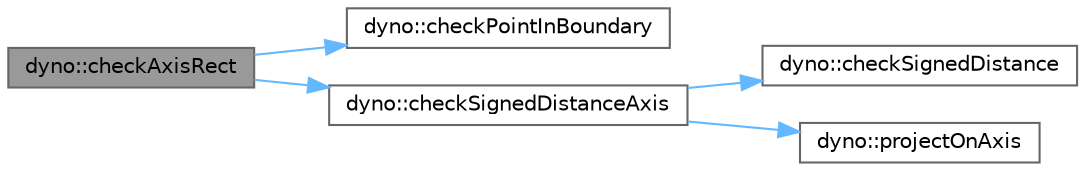 digraph "dyno::checkAxisRect"
{
 // LATEX_PDF_SIZE
  bgcolor="transparent";
  edge [fontname=Helvetica,fontsize=10,labelfontname=Helvetica,labelfontsize=10];
  node [fontname=Helvetica,fontsize=10,shape=box,height=0.2,width=0.4];
  rankdir="LR";
  Node1 [id="Node000001",label="dyno::checkAxisRect",height=0.2,width=0.4,color="gray40", fillcolor="grey60", style="filled", fontcolor="black",tooltip=" "];
  Node1 -> Node2 [id="edge1_Node000001_Node000002",color="steelblue1",style="solid",tooltip=" "];
  Node2 [id="Node000002",label="dyno::checkPointInBoundary",height=0.2,width=0.4,color="grey40", fillcolor="white", style="filled",URL="$namespacedyno.html#a69378d697f5c565aabd4265c5543cf1d",tooltip=" "];
  Node1 -> Node3 [id="edge2_Node000001_Node000003",color="steelblue1",style="solid",tooltip=" "];
  Node3 [id="Node000003",label="dyno::checkSignedDistanceAxis",height=0.2,width=0.4,color="grey40", fillcolor="white", style="filled",URL="$namespacedyno.html#ab110e23f41c93c1c94fb776773739902",tooltip=" "];
  Node3 -> Node4 [id="edge3_Node000003_Node000004",color="steelblue1",style="solid",tooltip=" "];
  Node4 [id="Node000004",label="dyno::checkSignedDistance",height=0.2,width=0.4,color="grey40", fillcolor="white", style="filled",URL="$namespacedyno.html#a93745d817f19860cd28693fc43da595e",tooltip=" "];
  Node3 -> Node5 [id="edge4_Node000003_Node000005",color="steelblue1",style="solid",tooltip=" "];
  Node5 [id="Node000005",label="dyno::projectOnAxis",height=0.2,width=0.4,color="grey40", fillcolor="white", style="filled",URL="$namespacedyno.html#a5c5ea99da9021d302248e94a37881f6d",tooltip=" "];
}
